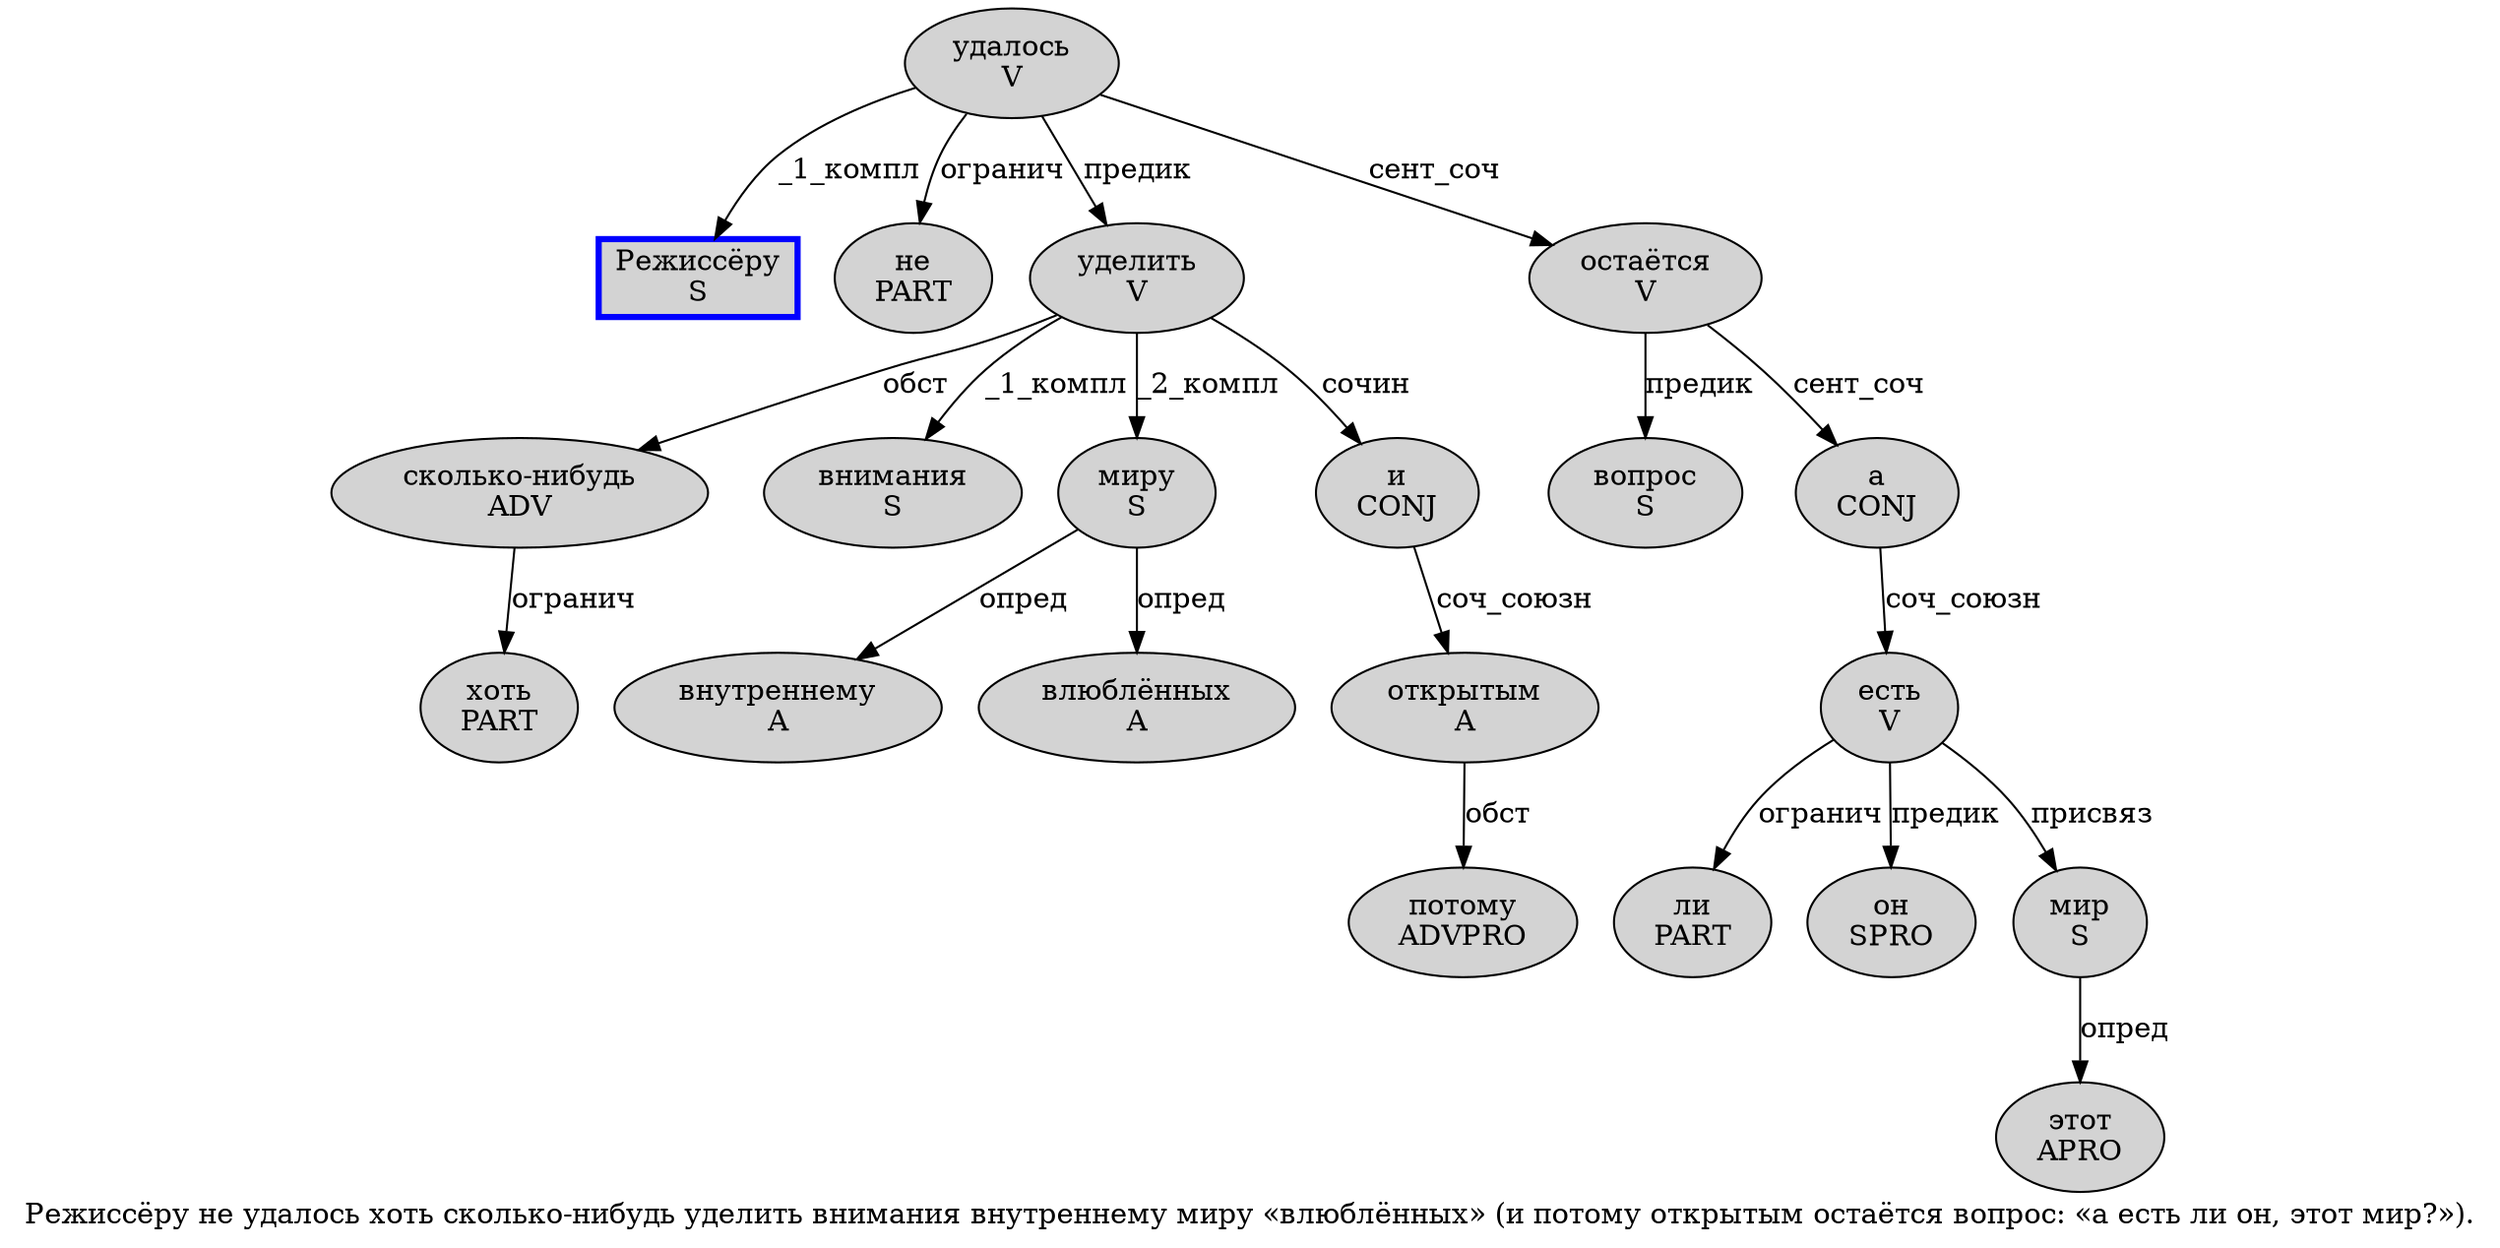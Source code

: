 digraph SENTENCE_3052 {
	graph [label="Режиссёру не удалось хоть сколько-нибудь уделить внимания внутреннему миру «влюблённых» (и потому открытым остаётся вопрос: «а есть ли он, этот мир?»)."]
	node [style=filled]
		0 [label="Режиссёру
S" color=blue fillcolor=lightgray penwidth=3 shape=box]
		1 [label="не
PART" color="" fillcolor=lightgray penwidth=1 shape=ellipse]
		2 [label="удалось
V" color="" fillcolor=lightgray penwidth=1 shape=ellipse]
		3 [label="хоть
PART" color="" fillcolor=lightgray penwidth=1 shape=ellipse]
		4 [label="сколько-нибудь
ADV" color="" fillcolor=lightgray penwidth=1 shape=ellipse]
		5 [label="уделить
V" color="" fillcolor=lightgray penwidth=1 shape=ellipse]
		6 [label="внимания
S" color="" fillcolor=lightgray penwidth=1 shape=ellipse]
		7 [label="внутреннему
A" color="" fillcolor=lightgray penwidth=1 shape=ellipse]
		8 [label="миру
S" color="" fillcolor=lightgray penwidth=1 shape=ellipse]
		10 [label="влюблённых
A" color="" fillcolor=lightgray penwidth=1 shape=ellipse]
		13 [label="и
CONJ" color="" fillcolor=lightgray penwidth=1 shape=ellipse]
		14 [label="потому
ADVPRO" color="" fillcolor=lightgray penwidth=1 shape=ellipse]
		15 [label="открытым
A" color="" fillcolor=lightgray penwidth=1 shape=ellipse]
		16 [label="остаётся
V" color="" fillcolor=lightgray penwidth=1 shape=ellipse]
		17 [label="вопрос
S" color="" fillcolor=lightgray penwidth=1 shape=ellipse]
		20 [label="а
CONJ" color="" fillcolor=lightgray penwidth=1 shape=ellipse]
		21 [label="есть
V" color="" fillcolor=lightgray penwidth=1 shape=ellipse]
		22 [label="ли
PART" color="" fillcolor=lightgray penwidth=1 shape=ellipse]
		23 [label="он
SPRO" color="" fillcolor=lightgray penwidth=1 shape=ellipse]
		25 [label="этот
APRO" color="" fillcolor=lightgray penwidth=1 shape=ellipse]
		26 [label="мир
S" color="" fillcolor=lightgray penwidth=1 shape=ellipse]
			21 -> 22 [label="огранич"]
			21 -> 23 [label="предик"]
			21 -> 26 [label="присвяз"]
			5 -> 4 [label="обст"]
			5 -> 6 [label="_1_компл"]
			5 -> 8 [label="_2_компл"]
			5 -> 13 [label="сочин"]
			20 -> 21 [label="соч_союзн"]
			2 -> 0 [label="_1_компл"]
			2 -> 1 [label="огранич"]
			2 -> 5 [label="предик"]
			2 -> 16 [label="сент_соч"]
			13 -> 15 [label="соч_союзн"]
			4 -> 3 [label="огранич"]
			8 -> 7 [label="опред"]
			8 -> 10 [label="опред"]
			15 -> 14 [label="обст"]
			16 -> 17 [label="предик"]
			16 -> 20 [label="сент_соч"]
			26 -> 25 [label="опред"]
}